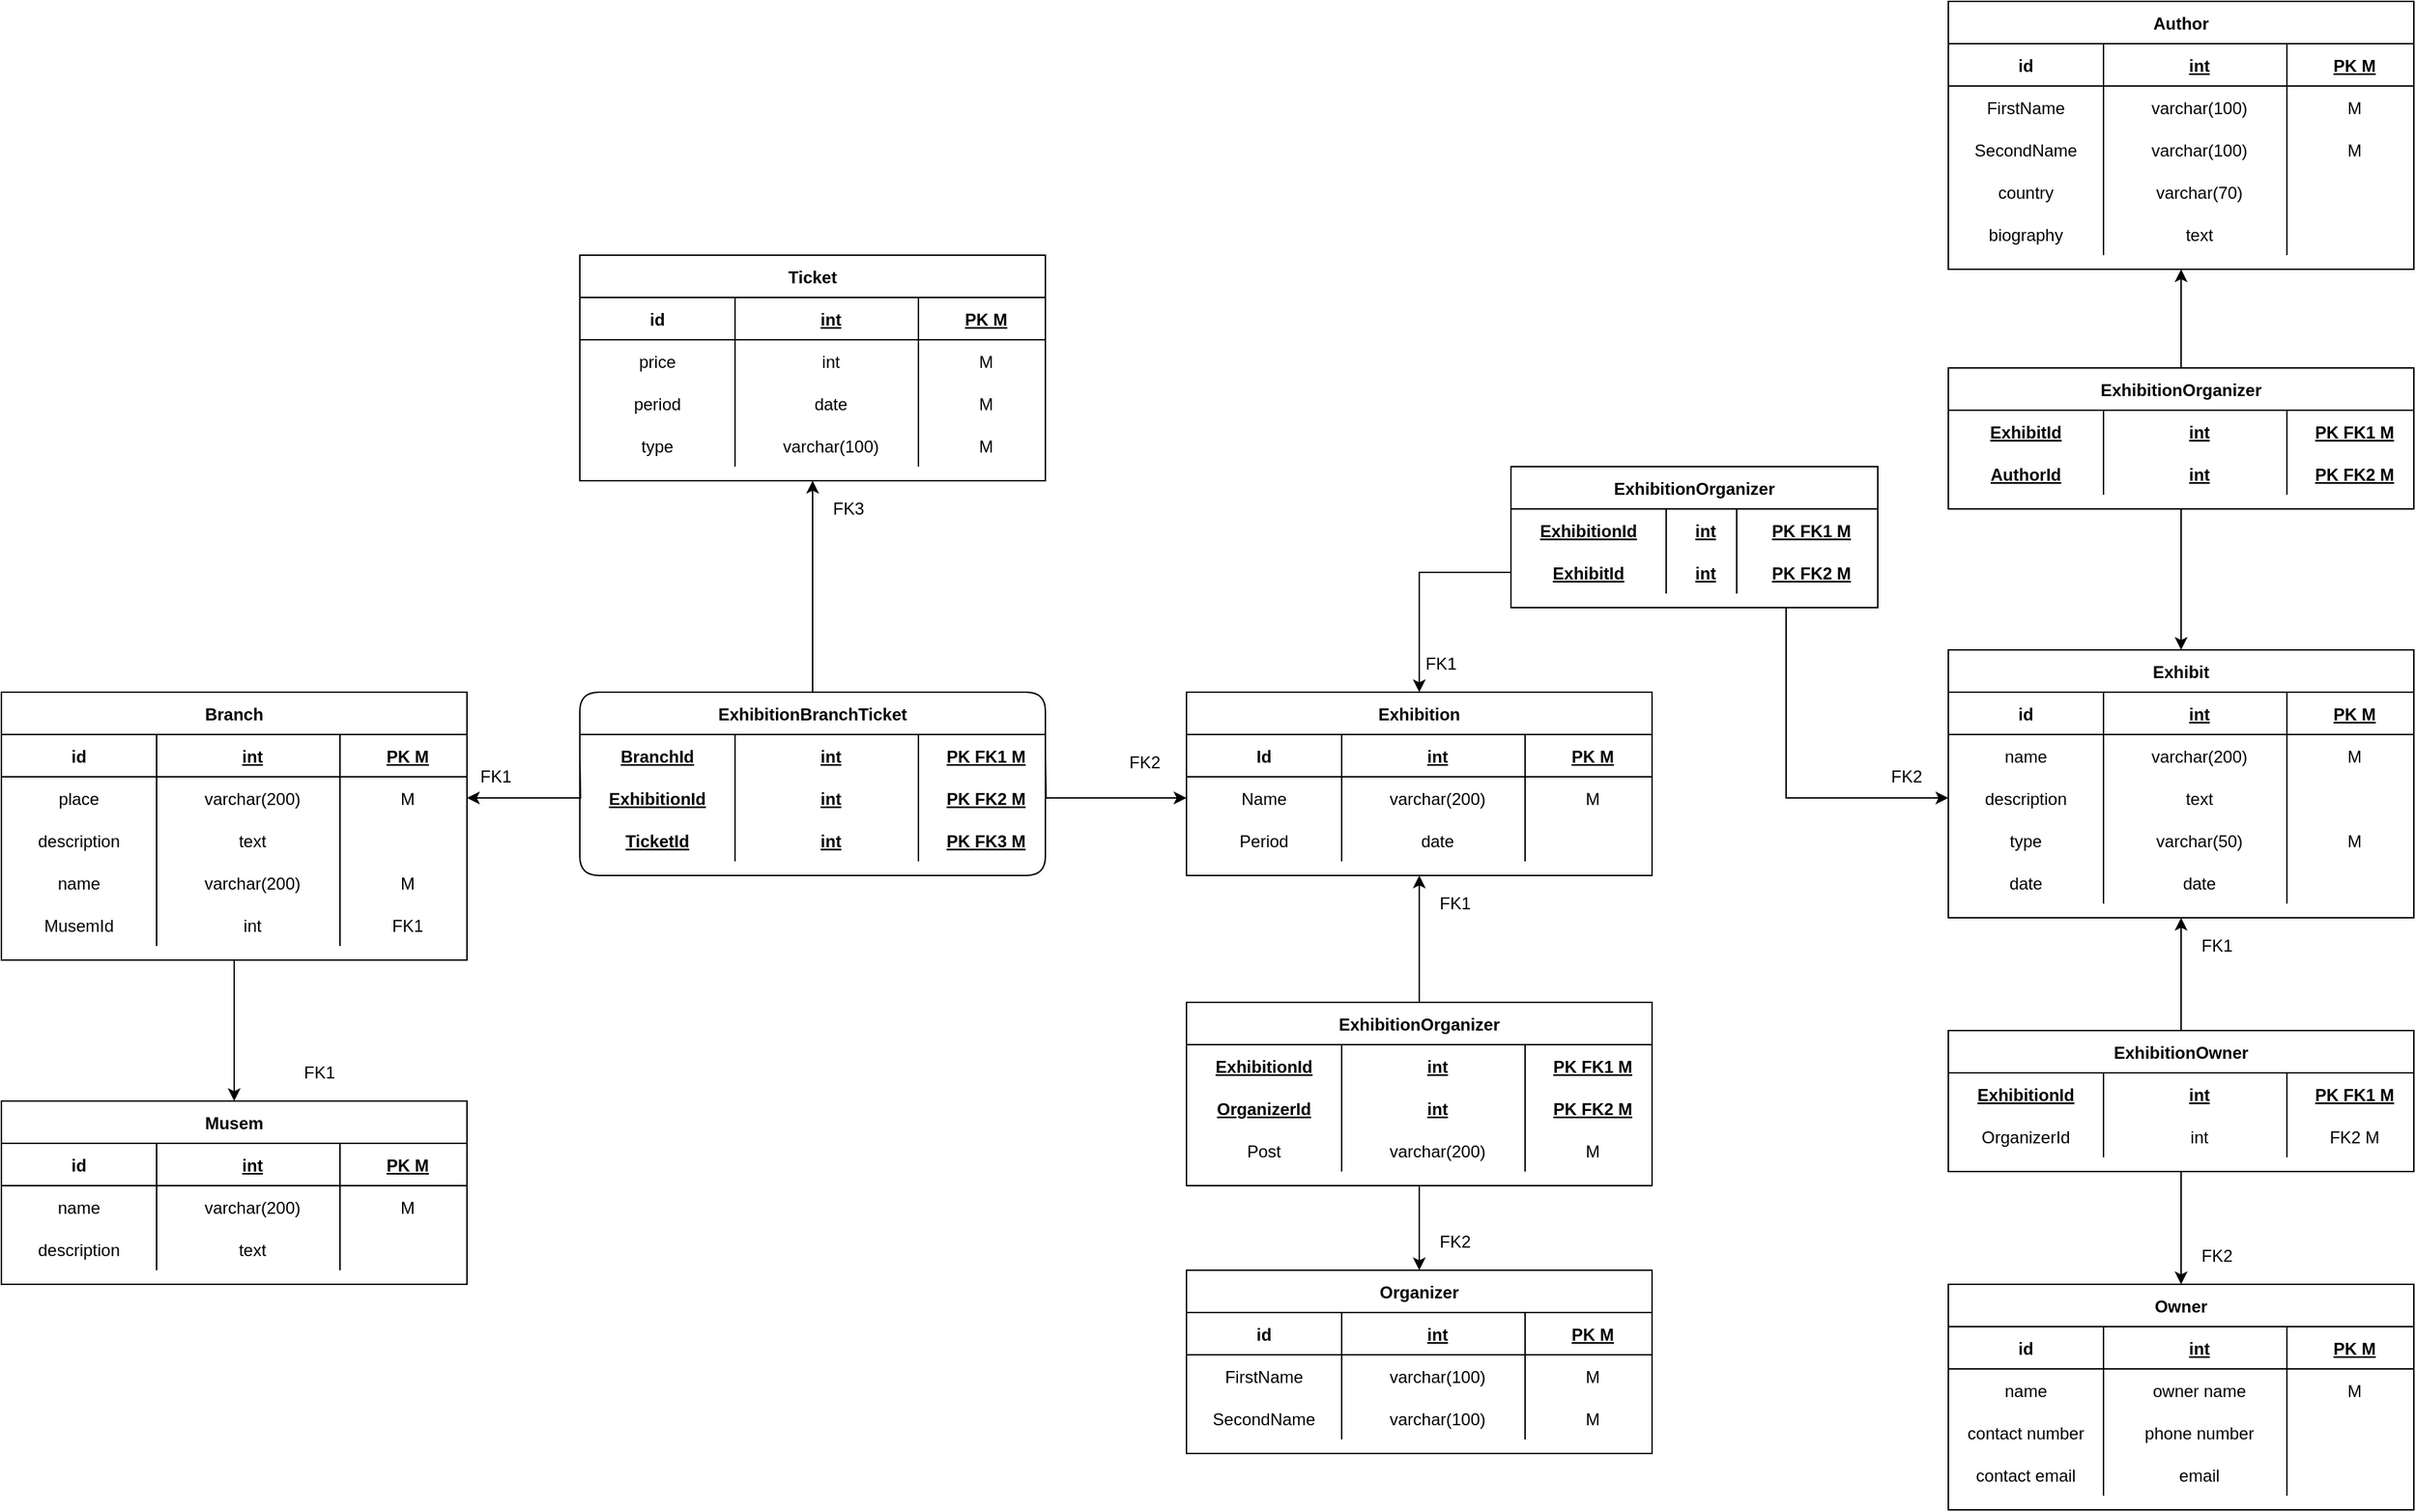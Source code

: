 <mxfile version="14.2.3" type="github">
  <diagram name="Page-1" id="e56a1550-8fbb-45ad-956c-1786394a9013">
    <mxGraphModel dx="1250" dy="609" grid="1" gridSize="10" guides="1" tooltips="1" connect="1" arrows="1" fold="1" page="1" pageScale="1" pageWidth="1920" pageHeight="1200" background="#ffffff" math="0" shadow="0">
      <root>
        <mxCell id="0" />
        <mxCell id="1" parent="0" />
        <mxCell id="PX5IsND9vOsVrEjf0ufV-1" style="edgeStyle=orthogonalEdgeStyle;rounded=0;orthogonalLoop=1;jettySize=auto;html=1;exitX=0.5;exitY=0;exitDx=0;exitDy=0;entryX=0.5;entryY=1;entryDx=0;entryDy=0;startArrow=classic;startFill=1;endArrow=none;endFill=0;" edge="1" parent="1" source="PX5IsND9vOsVrEjf0ufV-2" target="PX5IsND9vOsVrEjf0ufV-15">
          <mxGeometry relative="1" as="geometry" />
        </mxCell>
        <mxCell id="PX5IsND9vOsVrEjf0ufV-2" value="Musem" style="shape=table;startSize=30;container=1;collapsible=1;childLayout=tableLayout;fixedRows=1;rowLines=0;fontStyle=1;align=center;resizeLast=1;" vertex="1" parent="1">
          <mxGeometry x="80" y="860" width="330" height="130" as="geometry" />
        </mxCell>
        <mxCell id="PX5IsND9vOsVrEjf0ufV-3" value="" style="shape=partialRectangle;collapsible=0;dropTarget=0;pointerEvents=0;fillColor=none;top=0;left=0;bottom=1;right=0;points=[[0,0.5],[1,0.5]];portConstraint=eastwest;align=center;" vertex="1" parent="PX5IsND9vOsVrEjf0ufV-2">
          <mxGeometry y="30" width="330" height="30" as="geometry" />
        </mxCell>
        <mxCell id="PX5IsND9vOsVrEjf0ufV-4" value="id" style="shape=partialRectangle;connectable=0;fillColor=none;top=0;left=0;bottom=0;right=0;fontStyle=1;overflow=hidden;align=center;" vertex="1" parent="PX5IsND9vOsVrEjf0ufV-3">
          <mxGeometry width="110" height="30" as="geometry" />
        </mxCell>
        <mxCell id="PX5IsND9vOsVrEjf0ufV-5" value="int" style="shape=partialRectangle;connectable=0;fillColor=none;top=0;left=0;bottom=0;right=0;align=center;spacingLeft=6;fontStyle=5;overflow=hidden;" vertex="1" parent="PX5IsND9vOsVrEjf0ufV-3">
          <mxGeometry x="110" width="130" height="30" as="geometry" />
        </mxCell>
        <mxCell id="PX5IsND9vOsVrEjf0ufV-6" value="PK M" style="shape=partialRectangle;connectable=0;fillColor=none;top=0;left=0;bottom=0;right=0;align=center;spacingLeft=6;fontStyle=5;overflow=hidden;" vertex="1" parent="PX5IsND9vOsVrEjf0ufV-3">
          <mxGeometry x="240" width="90" height="30" as="geometry" />
        </mxCell>
        <mxCell id="PX5IsND9vOsVrEjf0ufV-7" value="" style="shape=partialRectangle;collapsible=0;dropTarget=0;pointerEvents=0;fillColor=none;top=0;left=0;bottom=0;right=0;points=[[0,0.5],[1,0.5]];portConstraint=eastwest;align=center;" vertex="1" parent="PX5IsND9vOsVrEjf0ufV-2">
          <mxGeometry y="60" width="330" height="30" as="geometry" />
        </mxCell>
        <mxCell id="PX5IsND9vOsVrEjf0ufV-8" value="name" style="shape=partialRectangle;connectable=0;fillColor=none;top=0;left=0;bottom=0;right=0;editable=1;overflow=hidden;align=center;" vertex="1" parent="PX5IsND9vOsVrEjf0ufV-7">
          <mxGeometry width="110" height="30" as="geometry" />
        </mxCell>
        <mxCell id="PX5IsND9vOsVrEjf0ufV-9" value="varchar(200)" style="shape=partialRectangle;connectable=0;fillColor=none;top=0;left=0;bottom=0;right=0;align=center;spacingLeft=6;overflow=hidden;" vertex="1" parent="PX5IsND9vOsVrEjf0ufV-7">
          <mxGeometry x="110" width="130" height="30" as="geometry" />
        </mxCell>
        <mxCell id="PX5IsND9vOsVrEjf0ufV-10" value="M" style="shape=partialRectangle;connectable=0;fillColor=none;top=0;left=0;bottom=0;right=0;align=center;spacingLeft=6;overflow=hidden;" vertex="1" parent="PX5IsND9vOsVrEjf0ufV-7">
          <mxGeometry x="240" width="90" height="30" as="geometry" />
        </mxCell>
        <mxCell id="PX5IsND9vOsVrEjf0ufV-11" value="" style="shape=partialRectangle;collapsible=0;dropTarget=0;pointerEvents=0;fillColor=none;top=0;left=0;bottom=0;right=0;points=[[0,0.5],[1,0.5]];portConstraint=eastwest;align=center;" vertex="1" parent="PX5IsND9vOsVrEjf0ufV-2">
          <mxGeometry y="90" width="330" height="30" as="geometry" />
        </mxCell>
        <mxCell id="PX5IsND9vOsVrEjf0ufV-12" value="description" style="shape=partialRectangle;connectable=0;fillColor=none;top=0;left=0;bottom=0;right=0;editable=1;overflow=hidden;align=center;" vertex="1" parent="PX5IsND9vOsVrEjf0ufV-11">
          <mxGeometry width="110" height="30" as="geometry" />
        </mxCell>
        <mxCell id="PX5IsND9vOsVrEjf0ufV-13" value="text" style="shape=partialRectangle;connectable=0;fillColor=none;top=0;left=0;bottom=0;right=0;align=center;spacingLeft=6;overflow=hidden;" vertex="1" parent="PX5IsND9vOsVrEjf0ufV-11">
          <mxGeometry x="110" width="130" height="30" as="geometry" />
        </mxCell>
        <mxCell id="PX5IsND9vOsVrEjf0ufV-14" style="shape=partialRectangle;connectable=0;fillColor=none;top=0;left=0;bottom=0;right=0;align=center;spacingLeft=6;overflow=hidden;" vertex="1" parent="PX5IsND9vOsVrEjf0ufV-11">
          <mxGeometry x="240" width="90" height="30" as="geometry" />
        </mxCell>
        <mxCell id="PX5IsND9vOsVrEjf0ufV-15" value="Branch" style="shape=table;startSize=30;container=1;collapsible=1;childLayout=tableLayout;fixedRows=1;rowLines=0;fontStyle=1;align=center;resizeLast=1;" vertex="1" parent="1">
          <mxGeometry x="80" y="570" width="330" height="190" as="geometry" />
        </mxCell>
        <mxCell id="PX5IsND9vOsVrEjf0ufV-16" value="" style="shape=partialRectangle;collapsible=0;dropTarget=0;pointerEvents=0;fillColor=none;top=0;left=0;bottom=1;right=0;points=[[0,0.5],[1,0.5]];portConstraint=eastwest;align=center;" vertex="1" parent="PX5IsND9vOsVrEjf0ufV-15">
          <mxGeometry y="30" width="330" height="30" as="geometry" />
        </mxCell>
        <mxCell id="PX5IsND9vOsVrEjf0ufV-17" value="id" style="shape=partialRectangle;connectable=0;fillColor=none;top=0;left=0;bottom=0;right=0;fontStyle=1;overflow=hidden;align=center;" vertex="1" parent="PX5IsND9vOsVrEjf0ufV-16">
          <mxGeometry width="110" height="30" as="geometry" />
        </mxCell>
        <mxCell id="PX5IsND9vOsVrEjf0ufV-18" value="int" style="shape=partialRectangle;connectable=0;fillColor=none;top=0;left=0;bottom=0;right=0;align=center;spacingLeft=6;fontStyle=5;overflow=hidden;" vertex="1" parent="PX5IsND9vOsVrEjf0ufV-16">
          <mxGeometry x="110" width="130" height="30" as="geometry" />
        </mxCell>
        <mxCell id="PX5IsND9vOsVrEjf0ufV-19" value="PK M" style="shape=partialRectangle;connectable=0;fillColor=none;top=0;left=0;bottom=0;right=0;align=center;spacingLeft=6;fontStyle=5;overflow=hidden;" vertex="1" parent="PX5IsND9vOsVrEjf0ufV-16">
          <mxGeometry x="240" width="90" height="30" as="geometry" />
        </mxCell>
        <mxCell id="PX5IsND9vOsVrEjf0ufV-20" value="" style="shape=partialRectangle;collapsible=0;dropTarget=0;pointerEvents=0;fillColor=none;top=0;left=0;bottom=0;right=0;points=[[0,0.5],[1,0.5]];portConstraint=eastwest;align=center;" vertex="1" parent="PX5IsND9vOsVrEjf0ufV-15">
          <mxGeometry y="60" width="330" height="30" as="geometry" />
        </mxCell>
        <mxCell id="PX5IsND9vOsVrEjf0ufV-21" value="place" style="shape=partialRectangle;connectable=0;fillColor=none;top=0;left=0;bottom=0;right=0;editable=1;overflow=hidden;align=center;" vertex="1" parent="PX5IsND9vOsVrEjf0ufV-20">
          <mxGeometry width="110" height="30" as="geometry" />
        </mxCell>
        <mxCell id="PX5IsND9vOsVrEjf0ufV-22" value="varchar(200)" style="shape=partialRectangle;connectable=0;fillColor=none;top=0;left=0;bottom=0;right=0;align=center;spacingLeft=6;overflow=hidden;" vertex="1" parent="PX5IsND9vOsVrEjf0ufV-20">
          <mxGeometry x="110" width="130" height="30" as="geometry" />
        </mxCell>
        <mxCell id="PX5IsND9vOsVrEjf0ufV-23" value="M" style="shape=partialRectangle;connectable=0;fillColor=none;top=0;left=0;bottom=0;right=0;align=center;spacingLeft=6;overflow=hidden;" vertex="1" parent="PX5IsND9vOsVrEjf0ufV-20">
          <mxGeometry x="240" width="90" height="30" as="geometry" />
        </mxCell>
        <mxCell id="PX5IsND9vOsVrEjf0ufV-24" value="" style="shape=partialRectangle;collapsible=0;dropTarget=0;pointerEvents=0;fillColor=none;top=0;left=0;bottom=0;right=0;points=[[0,0.5],[1,0.5]];portConstraint=eastwest;align=center;" vertex="1" parent="PX5IsND9vOsVrEjf0ufV-15">
          <mxGeometry y="90" width="330" height="30" as="geometry" />
        </mxCell>
        <mxCell id="PX5IsND9vOsVrEjf0ufV-25" value="description" style="shape=partialRectangle;connectable=0;fillColor=none;top=0;left=0;bottom=0;right=0;editable=1;overflow=hidden;align=center;" vertex="1" parent="PX5IsND9vOsVrEjf0ufV-24">
          <mxGeometry width="110" height="30" as="geometry" />
        </mxCell>
        <mxCell id="PX5IsND9vOsVrEjf0ufV-26" value="text" style="shape=partialRectangle;connectable=0;fillColor=none;top=0;left=0;bottom=0;right=0;align=center;spacingLeft=6;overflow=hidden;" vertex="1" parent="PX5IsND9vOsVrEjf0ufV-24">
          <mxGeometry x="110" width="130" height="30" as="geometry" />
        </mxCell>
        <mxCell id="PX5IsND9vOsVrEjf0ufV-27" style="shape=partialRectangle;connectable=0;fillColor=none;top=0;left=0;bottom=0;right=0;align=center;spacingLeft=6;overflow=hidden;" vertex="1" parent="PX5IsND9vOsVrEjf0ufV-24">
          <mxGeometry x="240" width="90" height="30" as="geometry" />
        </mxCell>
        <mxCell id="PX5IsND9vOsVrEjf0ufV-290" style="shape=partialRectangle;collapsible=0;dropTarget=0;pointerEvents=0;fillColor=none;top=0;left=0;bottom=0;right=0;points=[[0,0.5],[1,0.5]];portConstraint=eastwest;align=center;" vertex="1" parent="PX5IsND9vOsVrEjf0ufV-15">
          <mxGeometry y="120" width="330" height="30" as="geometry" />
        </mxCell>
        <mxCell id="PX5IsND9vOsVrEjf0ufV-291" value="name" style="shape=partialRectangle;connectable=0;fillColor=none;top=0;left=0;bottom=0;right=0;editable=1;overflow=hidden;align=center;" vertex="1" parent="PX5IsND9vOsVrEjf0ufV-290">
          <mxGeometry width="110" height="30" as="geometry" />
        </mxCell>
        <mxCell id="PX5IsND9vOsVrEjf0ufV-292" value="varchar(200)" style="shape=partialRectangle;connectable=0;fillColor=none;top=0;left=0;bottom=0;right=0;align=center;spacingLeft=6;overflow=hidden;" vertex="1" parent="PX5IsND9vOsVrEjf0ufV-290">
          <mxGeometry x="110" width="130" height="30" as="geometry" />
        </mxCell>
        <mxCell id="PX5IsND9vOsVrEjf0ufV-293" value="M" style="shape=partialRectangle;connectable=0;fillColor=none;top=0;left=0;bottom=0;right=0;align=center;spacingLeft=6;overflow=hidden;" vertex="1" parent="PX5IsND9vOsVrEjf0ufV-290">
          <mxGeometry x="240" width="90" height="30" as="geometry" />
        </mxCell>
        <mxCell id="PX5IsND9vOsVrEjf0ufV-143" style="shape=partialRectangle;collapsible=0;dropTarget=0;pointerEvents=0;fillColor=none;top=0;left=0;bottom=0;right=0;points=[[0,0.5],[1,0.5]];portConstraint=eastwest;align=center;" vertex="1" parent="PX5IsND9vOsVrEjf0ufV-15">
          <mxGeometry y="150" width="330" height="30" as="geometry" />
        </mxCell>
        <mxCell id="PX5IsND9vOsVrEjf0ufV-144" value="MusemId" style="shape=partialRectangle;connectable=0;fillColor=none;top=0;left=0;bottom=0;right=0;editable=1;overflow=hidden;align=center;" vertex="1" parent="PX5IsND9vOsVrEjf0ufV-143">
          <mxGeometry width="110" height="30" as="geometry" />
        </mxCell>
        <mxCell id="PX5IsND9vOsVrEjf0ufV-145" value="int" style="shape=partialRectangle;connectable=0;fillColor=none;top=0;left=0;bottom=0;right=0;align=center;spacingLeft=6;overflow=hidden;" vertex="1" parent="PX5IsND9vOsVrEjf0ufV-143">
          <mxGeometry x="110" width="130" height="30" as="geometry" />
        </mxCell>
        <mxCell id="PX5IsND9vOsVrEjf0ufV-146" value="FK1" style="shape=partialRectangle;connectable=0;fillColor=none;top=0;left=0;bottom=0;right=0;align=center;spacingLeft=6;overflow=hidden;" vertex="1" parent="PX5IsND9vOsVrEjf0ufV-143">
          <mxGeometry x="240" width="90" height="30" as="geometry" />
        </mxCell>
        <mxCell id="PX5IsND9vOsVrEjf0ufV-209" style="edgeStyle=orthogonalEdgeStyle;rounded=0;orthogonalLoop=1;jettySize=auto;html=1;exitX=0.5;exitY=0;exitDx=0;exitDy=0;entryX=0.5;entryY=1;entryDx=0;entryDy=0;startArrow=classic;startFill=1;endArrow=none;endFill=0;" edge="1" parent="1" source="PX5IsND9vOsVrEjf0ufV-29" target="PX5IsND9vOsVrEjf0ufV-199">
          <mxGeometry relative="1" as="geometry" />
        </mxCell>
        <mxCell id="PX5IsND9vOsVrEjf0ufV-282" style="edgeStyle=orthogonalEdgeStyle;rounded=0;orthogonalLoop=1;jettySize=auto;html=1;exitX=0.5;exitY=1;exitDx=0;exitDy=0;startArrow=classic;startFill=1;endArrow=none;endFill=0;" edge="1" parent="1" source="PX5IsND9vOsVrEjf0ufV-29" target="PX5IsND9vOsVrEjf0ufV-273">
          <mxGeometry relative="1" as="geometry" />
        </mxCell>
        <mxCell id="PX5IsND9vOsVrEjf0ufV-29" value="Exhibit" style="shape=table;startSize=30;container=1;collapsible=1;childLayout=tableLayout;fixedRows=1;rowLines=0;fontStyle=1;align=center;resizeLast=1;" vertex="1" parent="1">
          <mxGeometry x="1460" y="540" width="330" height="190" as="geometry" />
        </mxCell>
        <mxCell id="PX5IsND9vOsVrEjf0ufV-30" value="" style="shape=partialRectangle;collapsible=0;dropTarget=0;pointerEvents=0;fillColor=none;top=0;left=0;bottom=1;right=0;points=[[0,0.5],[1,0.5]];portConstraint=eastwest;align=center;" vertex="1" parent="PX5IsND9vOsVrEjf0ufV-29">
          <mxGeometry y="30" width="330" height="30" as="geometry" />
        </mxCell>
        <mxCell id="PX5IsND9vOsVrEjf0ufV-31" value="id" style="shape=partialRectangle;connectable=0;fillColor=none;top=0;left=0;bottom=0;right=0;fontStyle=1;overflow=hidden;align=center;" vertex="1" parent="PX5IsND9vOsVrEjf0ufV-30">
          <mxGeometry width="110" height="30" as="geometry" />
        </mxCell>
        <mxCell id="PX5IsND9vOsVrEjf0ufV-32" value="int" style="shape=partialRectangle;connectable=0;fillColor=none;top=0;left=0;bottom=0;right=0;align=center;spacingLeft=6;fontStyle=5;overflow=hidden;" vertex="1" parent="PX5IsND9vOsVrEjf0ufV-30">
          <mxGeometry x="110" width="130" height="30" as="geometry" />
        </mxCell>
        <mxCell id="PX5IsND9vOsVrEjf0ufV-33" value="PK M" style="shape=partialRectangle;connectable=0;fillColor=none;top=0;left=0;bottom=0;right=0;align=center;spacingLeft=6;fontStyle=5;overflow=hidden;" vertex="1" parent="PX5IsND9vOsVrEjf0ufV-30">
          <mxGeometry x="240" width="90" height="30" as="geometry" />
        </mxCell>
        <mxCell id="PX5IsND9vOsVrEjf0ufV-34" value="" style="shape=partialRectangle;collapsible=0;dropTarget=0;pointerEvents=0;fillColor=none;top=0;left=0;bottom=0;right=0;points=[[0,0.5],[1,0.5]];portConstraint=eastwest;align=center;" vertex="1" parent="PX5IsND9vOsVrEjf0ufV-29">
          <mxGeometry y="60" width="330" height="30" as="geometry" />
        </mxCell>
        <mxCell id="PX5IsND9vOsVrEjf0ufV-35" value="name" style="shape=partialRectangle;connectable=0;fillColor=none;top=0;left=0;bottom=0;right=0;editable=1;overflow=hidden;align=center;" vertex="1" parent="PX5IsND9vOsVrEjf0ufV-34">
          <mxGeometry width="110" height="30" as="geometry" />
        </mxCell>
        <mxCell id="PX5IsND9vOsVrEjf0ufV-36" value="varchar(200)" style="shape=partialRectangle;connectable=0;fillColor=none;top=0;left=0;bottom=0;right=0;align=center;spacingLeft=6;overflow=hidden;" vertex="1" parent="PX5IsND9vOsVrEjf0ufV-34">
          <mxGeometry x="110" width="130" height="30" as="geometry" />
        </mxCell>
        <mxCell id="PX5IsND9vOsVrEjf0ufV-37" value="M" style="shape=partialRectangle;connectable=0;fillColor=none;top=0;left=0;bottom=0;right=0;align=center;spacingLeft=6;overflow=hidden;" vertex="1" parent="PX5IsND9vOsVrEjf0ufV-34">
          <mxGeometry x="240" width="90" height="30" as="geometry" />
        </mxCell>
        <mxCell id="PX5IsND9vOsVrEjf0ufV-38" value="" style="shape=partialRectangle;collapsible=0;dropTarget=0;pointerEvents=0;fillColor=none;top=0;left=0;bottom=0;right=0;points=[[0,0.5],[1,0.5]];portConstraint=eastwest;align=center;" vertex="1" parent="PX5IsND9vOsVrEjf0ufV-29">
          <mxGeometry y="90" width="330" height="30" as="geometry" />
        </mxCell>
        <mxCell id="PX5IsND9vOsVrEjf0ufV-39" value="description" style="shape=partialRectangle;connectable=0;fillColor=none;top=0;left=0;bottom=0;right=0;editable=1;overflow=hidden;align=center;" vertex="1" parent="PX5IsND9vOsVrEjf0ufV-38">
          <mxGeometry width="110" height="30" as="geometry" />
        </mxCell>
        <mxCell id="PX5IsND9vOsVrEjf0ufV-40" value="text" style="shape=partialRectangle;connectable=0;fillColor=none;top=0;left=0;bottom=0;right=0;align=center;spacingLeft=6;overflow=hidden;" vertex="1" parent="PX5IsND9vOsVrEjf0ufV-38">
          <mxGeometry x="110" width="130" height="30" as="geometry" />
        </mxCell>
        <mxCell id="PX5IsND9vOsVrEjf0ufV-41" style="shape=partialRectangle;connectable=0;fillColor=none;top=0;left=0;bottom=0;right=0;align=center;spacingLeft=6;overflow=hidden;" vertex="1" parent="PX5IsND9vOsVrEjf0ufV-38">
          <mxGeometry x="240" width="90" height="30" as="geometry" />
        </mxCell>
        <mxCell id="PX5IsND9vOsVrEjf0ufV-42" value="" style="shape=partialRectangle;collapsible=0;dropTarget=0;pointerEvents=0;fillColor=none;top=0;left=0;bottom=0;right=0;points=[[0,0.5],[1,0.5]];portConstraint=eastwest;align=center;" vertex="1" parent="PX5IsND9vOsVrEjf0ufV-29">
          <mxGeometry y="120" width="330" height="30" as="geometry" />
        </mxCell>
        <mxCell id="PX5IsND9vOsVrEjf0ufV-43" value="type" style="shape=partialRectangle;connectable=0;fillColor=none;top=0;left=0;bottom=0;right=0;editable=1;overflow=hidden;align=center;" vertex="1" parent="PX5IsND9vOsVrEjf0ufV-42">
          <mxGeometry width="110" height="30" as="geometry" />
        </mxCell>
        <mxCell id="PX5IsND9vOsVrEjf0ufV-44" value="varchar(50)" style="shape=partialRectangle;connectable=0;fillColor=none;top=0;left=0;bottom=0;right=0;align=center;spacingLeft=6;overflow=hidden;" vertex="1" parent="PX5IsND9vOsVrEjf0ufV-42">
          <mxGeometry x="110" width="130" height="30" as="geometry" />
        </mxCell>
        <mxCell id="PX5IsND9vOsVrEjf0ufV-45" value="M" style="shape=partialRectangle;connectable=0;fillColor=none;top=0;left=0;bottom=0;right=0;align=center;spacingLeft=6;overflow=hidden;" vertex="1" parent="PX5IsND9vOsVrEjf0ufV-42">
          <mxGeometry x="240" width="90" height="30" as="geometry" />
        </mxCell>
        <mxCell id="PX5IsND9vOsVrEjf0ufV-46" value="" style="shape=partialRectangle;collapsible=0;dropTarget=0;pointerEvents=0;fillColor=none;top=0;left=0;bottom=0;right=0;points=[[0,0.5],[1,0.5]];portConstraint=eastwest;align=center;" vertex="1" parent="PX5IsND9vOsVrEjf0ufV-29">
          <mxGeometry y="150" width="330" height="30" as="geometry" />
        </mxCell>
        <mxCell id="PX5IsND9vOsVrEjf0ufV-47" value="date" style="shape=partialRectangle;connectable=0;fillColor=none;top=0;left=0;bottom=0;right=0;editable=1;overflow=hidden;align=center;" vertex="1" parent="PX5IsND9vOsVrEjf0ufV-46">
          <mxGeometry width="110" height="30" as="geometry" />
        </mxCell>
        <mxCell id="PX5IsND9vOsVrEjf0ufV-48" value="date" style="shape=partialRectangle;connectable=0;fillColor=none;top=0;left=0;bottom=0;right=0;align=center;spacingLeft=6;overflow=hidden;" vertex="1" parent="PX5IsND9vOsVrEjf0ufV-46">
          <mxGeometry x="110" width="130" height="30" as="geometry" />
        </mxCell>
        <mxCell id="PX5IsND9vOsVrEjf0ufV-49" value="" style="shape=partialRectangle;connectable=0;fillColor=none;top=0;left=0;bottom=0;right=0;align=center;spacingLeft=6;overflow=hidden;" vertex="1" parent="PX5IsND9vOsVrEjf0ufV-46">
          <mxGeometry x="240" width="90" height="30" as="geometry" />
        </mxCell>
        <mxCell id="PX5IsND9vOsVrEjf0ufV-208" style="edgeStyle=orthogonalEdgeStyle;rounded=0;orthogonalLoop=1;jettySize=auto;html=1;exitX=0.5;exitY=1;exitDx=0;exitDy=0;startArrow=classic;startFill=1;endArrow=none;endFill=0;" edge="1" parent="1" source="PX5IsND9vOsVrEjf0ufV-50" target="PX5IsND9vOsVrEjf0ufV-199">
          <mxGeometry relative="1" as="geometry" />
        </mxCell>
        <mxCell id="PX5IsND9vOsVrEjf0ufV-50" value="Author" style="shape=table;startSize=30;container=1;collapsible=1;childLayout=tableLayout;fixedRows=1;rowLines=0;fontStyle=1;align=center;resizeLast=1;" vertex="1" parent="1">
          <mxGeometry x="1460" y="80" width="330" height="190" as="geometry" />
        </mxCell>
        <mxCell id="PX5IsND9vOsVrEjf0ufV-51" value="" style="shape=partialRectangle;collapsible=0;dropTarget=0;pointerEvents=0;fillColor=none;top=0;left=0;bottom=1;right=0;points=[[0,0.5],[1,0.5]];portConstraint=eastwest;align=center;" vertex="1" parent="PX5IsND9vOsVrEjf0ufV-50">
          <mxGeometry y="30" width="330" height="30" as="geometry" />
        </mxCell>
        <mxCell id="PX5IsND9vOsVrEjf0ufV-52" value="id" style="shape=partialRectangle;connectable=0;fillColor=none;top=0;left=0;bottom=0;right=0;fontStyle=1;overflow=hidden;align=center;" vertex="1" parent="PX5IsND9vOsVrEjf0ufV-51">
          <mxGeometry width="110" height="30" as="geometry" />
        </mxCell>
        <mxCell id="PX5IsND9vOsVrEjf0ufV-53" value="int" style="shape=partialRectangle;connectable=0;fillColor=none;top=0;left=0;bottom=0;right=0;align=center;spacingLeft=6;fontStyle=5;overflow=hidden;" vertex="1" parent="PX5IsND9vOsVrEjf0ufV-51">
          <mxGeometry x="110" width="130" height="30" as="geometry" />
        </mxCell>
        <mxCell id="PX5IsND9vOsVrEjf0ufV-54" value="PK M" style="shape=partialRectangle;connectable=0;fillColor=none;top=0;left=0;bottom=0;right=0;align=center;spacingLeft=6;fontStyle=5;overflow=hidden;" vertex="1" parent="PX5IsND9vOsVrEjf0ufV-51">
          <mxGeometry x="240" width="90" height="30" as="geometry" />
        </mxCell>
        <mxCell id="PX5IsND9vOsVrEjf0ufV-55" value="" style="shape=partialRectangle;collapsible=0;dropTarget=0;pointerEvents=0;fillColor=none;top=0;left=0;bottom=0;right=0;points=[[0,0.5],[1,0.5]];portConstraint=eastwest;align=center;" vertex="1" parent="PX5IsND9vOsVrEjf0ufV-50">
          <mxGeometry y="60" width="330" height="30" as="geometry" />
        </mxCell>
        <mxCell id="PX5IsND9vOsVrEjf0ufV-56" value="FirstName" style="shape=partialRectangle;connectable=0;fillColor=none;top=0;left=0;bottom=0;right=0;editable=1;overflow=hidden;align=center;" vertex="1" parent="PX5IsND9vOsVrEjf0ufV-55">
          <mxGeometry width="110" height="30" as="geometry" />
        </mxCell>
        <mxCell id="PX5IsND9vOsVrEjf0ufV-57" value="varchar(100)" style="shape=partialRectangle;connectable=0;fillColor=none;top=0;left=0;bottom=0;right=0;align=center;spacingLeft=6;overflow=hidden;" vertex="1" parent="PX5IsND9vOsVrEjf0ufV-55">
          <mxGeometry x="110" width="130" height="30" as="geometry" />
        </mxCell>
        <mxCell id="PX5IsND9vOsVrEjf0ufV-58" value="M" style="shape=partialRectangle;connectable=0;fillColor=none;top=0;left=0;bottom=0;right=0;align=center;spacingLeft=6;overflow=hidden;" vertex="1" parent="PX5IsND9vOsVrEjf0ufV-55">
          <mxGeometry x="240" width="90" height="30" as="geometry" />
        </mxCell>
        <mxCell id="PX5IsND9vOsVrEjf0ufV-248" value="" style="shape=partialRectangle;collapsible=0;dropTarget=0;pointerEvents=0;fillColor=none;top=0;left=0;bottom=0;right=0;points=[[0,0.5],[1,0.5]];portConstraint=eastwest;align=center;" vertex="1" parent="PX5IsND9vOsVrEjf0ufV-50">
          <mxGeometry y="90" width="330" height="30" as="geometry" />
        </mxCell>
        <mxCell id="PX5IsND9vOsVrEjf0ufV-249" value="SecondName" style="shape=partialRectangle;connectable=0;fillColor=none;top=0;left=0;bottom=0;right=0;editable=1;overflow=hidden;align=center;" vertex="1" parent="PX5IsND9vOsVrEjf0ufV-248">
          <mxGeometry width="110" height="30" as="geometry" />
        </mxCell>
        <mxCell id="PX5IsND9vOsVrEjf0ufV-250" value="varchar(100)" style="shape=partialRectangle;connectable=0;fillColor=none;top=0;left=0;bottom=0;right=0;align=center;spacingLeft=6;overflow=hidden;" vertex="1" parent="PX5IsND9vOsVrEjf0ufV-248">
          <mxGeometry x="110" width="130" height="30" as="geometry" />
        </mxCell>
        <mxCell id="PX5IsND9vOsVrEjf0ufV-251" value="M" style="shape=partialRectangle;connectable=0;fillColor=none;top=0;left=0;bottom=0;right=0;align=center;spacingLeft=6;overflow=hidden;" vertex="1" parent="PX5IsND9vOsVrEjf0ufV-248">
          <mxGeometry x="240" width="90" height="30" as="geometry" />
        </mxCell>
        <mxCell id="PX5IsND9vOsVrEjf0ufV-59" value="" style="shape=partialRectangle;collapsible=0;dropTarget=0;pointerEvents=0;fillColor=none;top=0;left=0;bottom=0;right=0;points=[[0,0.5],[1,0.5]];portConstraint=eastwest;align=center;" vertex="1" parent="PX5IsND9vOsVrEjf0ufV-50">
          <mxGeometry y="120" width="330" height="30" as="geometry" />
        </mxCell>
        <mxCell id="PX5IsND9vOsVrEjf0ufV-60" value="country" style="shape=partialRectangle;connectable=0;fillColor=none;top=0;left=0;bottom=0;right=0;editable=1;overflow=hidden;align=center;" vertex="1" parent="PX5IsND9vOsVrEjf0ufV-59">
          <mxGeometry width="110" height="30" as="geometry" />
        </mxCell>
        <mxCell id="PX5IsND9vOsVrEjf0ufV-61" value="varchar(70) " style="shape=partialRectangle;connectable=0;fillColor=none;top=0;left=0;bottom=0;right=0;align=center;spacingLeft=6;overflow=hidden;" vertex="1" parent="PX5IsND9vOsVrEjf0ufV-59">
          <mxGeometry x="110" width="130" height="30" as="geometry" />
        </mxCell>
        <mxCell id="PX5IsND9vOsVrEjf0ufV-62" style="shape=partialRectangle;connectable=0;fillColor=none;top=0;left=0;bottom=0;right=0;align=center;spacingLeft=6;overflow=hidden;" vertex="1" parent="PX5IsND9vOsVrEjf0ufV-59">
          <mxGeometry x="240" width="90" height="30" as="geometry" />
        </mxCell>
        <mxCell id="PX5IsND9vOsVrEjf0ufV-63" value="" style="shape=partialRectangle;collapsible=0;dropTarget=0;pointerEvents=0;fillColor=none;top=0;left=0;bottom=0;right=0;points=[[0,0.5],[1,0.5]];portConstraint=eastwest;align=center;" vertex="1" parent="PX5IsND9vOsVrEjf0ufV-50">
          <mxGeometry y="150" width="330" height="30" as="geometry" />
        </mxCell>
        <mxCell id="PX5IsND9vOsVrEjf0ufV-64" value="biography" style="shape=partialRectangle;connectable=0;fillColor=none;top=0;left=0;bottom=0;right=0;editable=1;overflow=hidden;align=center;" vertex="1" parent="PX5IsND9vOsVrEjf0ufV-63">
          <mxGeometry width="110" height="30" as="geometry" />
        </mxCell>
        <mxCell id="PX5IsND9vOsVrEjf0ufV-65" value="text" style="shape=partialRectangle;connectable=0;fillColor=none;top=0;left=0;bottom=0;right=0;align=center;spacingLeft=6;overflow=hidden;" vertex="1" parent="PX5IsND9vOsVrEjf0ufV-63">
          <mxGeometry x="110" width="130" height="30" as="geometry" />
        </mxCell>
        <mxCell id="PX5IsND9vOsVrEjf0ufV-66" style="shape=partialRectangle;connectable=0;fillColor=none;top=0;left=0;bottom=0;right=0;align=center;spacingLeft=6;overflow=hidden;" vertex="1" parent="PX5IsND9vOsVrEjf0ufV-63">
          <mxGeometry x="240" width="90" height="30" as="geometry" />
        </mxCell>
        <mxCell id="PX5IsND9vOsVrEjf0ufV-169" style="edgeStyle=orthogonalEdgeStyle;rounded=0;orthogonalLoop=1;jettySize=auto;html=1;exitX=0.5;exitY=0;exitDx=0;exitDy=0;entryX=0.5;entryY=1;entryDx=0;entryDy=0;startArrow=classic;startFill=1;endArrow=none;endFill=0;" edge="1" parent="1" source="PX5IsND9vOsVrEjf0ufV-67" target="PX5IsND9vOsVrEjf0ufV-147">
          <mxGeometry relative="1" as="geometry" />
        </mxCell>
        <mxCell id="PX5IsND9vOsVrEjf0ufV-67" value="Organizer" style="shape=table;startSize=30;container=1;collapsible=1;childLayout=tableLayout;fixedRows=1;rowLines=0;fontStyle=1;align=center;resizeLast=1;" vertex="1" parent="1">
          <mxGeometry x="920" y="980" width="330" height="130" as="geometry" />
        </mxCell>
        <mxCell id="PX5IsND9vOsVrEjf0ufV-68" value="" style="shape=partialRectangle;collapsible=0;dropTarget=0;pointerEvents=0;fillColor=none;top=0;left=0;bottom=1;right=0;points=[[0,0.5],[1,0.5]];portConstraint=eastwest;align=center;" vertex="1" parent="PX5IsND9vOsVrEjf0ufV-67">
          <mxGeometry y="30" width="330" height="30" as="geometry" />
        </mxCell>
        <mxCell id="PX5IsND9vOsVrEjf0ufV-69" value="id" style="shape=partialRectangle;connectable=0;fillColor=none;top=0;left=0;bottom=0;right=0;fontStyle=1;overflow=hidden;align=center;" vertex="1" parent="PX5IsND9vOsVrEjf0ufV-68">
          <mxGeometry width="110" height="30" as="geometry" />
        </mxCell>
        <mxCell id="PX5IsND9vOsVrEjf0ufV-70" value="int" style="shape=partialRectangle;connectable=0;fillColor=none;top=0;left=0;bottom=0;right=0;align=center;spacingLeft=6;fontStyle=5;overflow=hidden;" vertex="1" parent="PX5IsND9vOsVrEjf0ufV-68">
          <mxGeometry x="110" width="130" height="30" as="geometry" />
        </mxCell>
        <mxCell id="PX5IsND9vOsVrEjf0ufV-71" value="PK M" style="shape=partialRectangle;connectable=0;fillColor=none;top=0;left=0;bottom=0;right=0;align=center;spacingLeft=6;fontStyle=5;overflow=hidden;" vertex="1" parent="PX5IsND9vOsVrEjf0ufV-68">
          <mxGeometry x="240" width="90" height="30" as="geometry" />
        </mxCell>
        <mxCell id="PX5IsND9vOsVrEjf0ufV-72" value="" style="shape=partialRectangle;collapsible=0;dropTarget=0;pointerEvents=0;fillColor=none;top=0;left=0;bottom=0;right=0;points=[[0,0.5],[1,0.5]];portConstraint=eastwest;align=center;" vertex="1" parent="PX5IsND9vOsVrEjf0ufV-67">
          <mxGeometry y="60" width="330" height="30" as="geometry" />
        </mxCell>
        <mxCell id="PX5IsND9vOsVrEjf0ufV-73" value="FirstName" style="shape=partialRectangle;connectable=0;fillColor=none;top=0;left=0;bottom=0;right=0;editable=1;overflow=hidden;align=center;" vertex="1" parent="PX5IsND9vOsVrEjf0ufV-72">
          <mxGeometry width="110" height="30" as="geometry" />
        </mxCell>
        <mxCell id="PX5IsND9vOsVrEjf0ufV-74" value="varchar(100)" style="shape=partialRectangle;connectable=0;fillColor=none;top=0;left=0;bottom=0;right=0;align=center;spacingLeft=6;overflow=hidden;" vertex="1" parent="PX5IsND9vOsVrEjf0ufV-72">
          <mxGeometry x="110" width="130" height="30" as="geometry" />
        </mxCell>
        <mxCell id="PX5IsND9vOsVrEjf0ufV-75" value="M" style="shape=partialRectangle;connectable=0;fillColor=none;top=0;left=0;bottom=0;right=0;align=center;spacingLeft=6;overflow=hidden;" vertex="1" parent="PX5IsND9vOsVrEjf0ufV-72">
          <mxGeometry x="240" width="90" height="30" as="geometry" />
        </mxCell>
        <mxCell id="PX5IsND9vOsVrEjf0ufV-252" value="" style="shape=partialRectangle;collapsible=0;dropTarget=0;pointerEvents=0;fillColor=none;top=0;left=0;bottom=0;right=0;points=[[0,0.5],[1,0.5]];portConstraint=eastwest;align=center;" vertex="1" parent="PX5IsND9vOsVrEjf0ufV-67">
          <mxGeometry y="90" width="330" height="30" as="geometry" />
        </mxCell>
        <mxCell id="PX5IsND9vOsVrEjf0ufV-253" value="SecondName" style="shape=partialRectangle;connectable=0;fillColor=none;top=0;left=0;bottom=0;right=0;editable=1;overflow=hidden;align=center;" vertex="1" parent="PX5IsND9vOsVrEjf0ufV-252">
          <mxGeometry width="110" height="30" as="geometry" />
        </mxCell>
        <mxCell id="PX5IsND9vOsVrEjf0ufV-254" value="varchar(100)" style="shape=partialRectangle;connectable=0;fillColor=none;top=0;left=0;bottom=0;right=0;align=center;spacingLeft=6;overflow=hidden;" vertex="1" parent="PX5IsND9vOsVrEjf0ufV-252">
          <mxGeometry x="110" width="130" height="30" as="geometry" />
        </mxCell>
        <mxCell id="PX5IsND9vOsVrEjf0ufV-255" value="M" style="shape=partialRectangle;connectable=0;fillColor=none;top=0;left=0;bottom=0;right=0;align=center;spacingLeft=6;overflow=hidden;" vertex="1" parent="PX5IsND9vOsVrEjf0ufV-252">
          <mxGeometry x="240" width="90" height="30" as="geometry" />
        </mxCell>
        <mxCell id="PX5IsND9vOsVrEjf0ufV-170" style="edgeStyle=orthogonalEdgeStyle;rounded=0;orthogonalLoop=1;jettySize=auto;html=1;exitX=0.5;exitY=1;exitDx=0;exitDy=0;startArrow=classic;startFill=1;endArrow=none;endFill=0;" edge="1" parent="1" source="PX5IsND9vOsVrEjf0ufV-81" target="PX5IsND9vOsVrEjf0ufV-147">
          <mxGeometry relative="1" as="geometry" />
        </mxCell>
        <mxCell id="PX5IsND9vOsVrEjf0ufV-220" style="edgeStyle=orthogonalEdgeStyle;rounded=0;orthogonalLoop=1;jettySize=auto;html=1;exitX=0.5;exitY=0;exitDx=0;exitDy=0;entryX=0;entryY=0.5;entryDx=0;entryDy=0;startArrow=classic;startFill=1;endArrow=none;endFill=0;" edge="1" parent="1" source="PX5IsND9vOsVrEjf0ufV-81" target="PX5IsND9vOsVrEjf0ufV-215">
          <mxGeometry relative="1" as="geometry" />
        </mxCell>
        <mxCell id="PX5IsND9vOsVrEjf0ufV-81" value="Exhibition" style="shape=table;startSize=30;container=1;collapsible=1;childLayout=tableLayout;fixedRows=1;rowLines=0;fontStyle=1;align=center;resizeLast=1;" vertex="1" parent="1">
          <mxGeometry x="920" y="570" width="330" height="130" as="geometry" />
        </mxCell>
        <mxCell id="PX5IsND9vOsVrEjf0ufV-82" value="" style="shape=partialRectangle;collapsible=0;dropTarget=0;pointerEvents=0;fillColor=none;top=0;left=0;bottom=1;right=0;points=[[0,0.5],[1,0.5]];portConstraint=eastwest;align=center;" vertex="1" parent="PX5IsND9vOsVrEjf0ufV-81">
          <mxGeometry y="30" width="330" height="30" as="geometry" />
        </mxCell>
        <mxCell id="PX5IsND9vOsVrEjf0ufV-83" value="Id" style="shape=partialRectangle;connectable=0;fillColor=none;top=0;left=0;bottom=0;right=0;fontStyle=1;overflow=hidden;align=center;" vertex="1" parent="PX5IsND9vOsVrEjf0ufV-82">
          <mxGeometry width="110" height="30" as="geometry" />
        </mxCell>
        <mxCell id="PX5IsND9vOsVrEjf0ufV-84" value="int" style="shape=partialRectangle;connectable=0;fillColor=none;top=0;left=0;bottom=0;right=0;align=center;spacingLeft=6;fontStyle=5;overflow=hidden;" vertex="1" parent="PX5IsND9vOsVrEjf0ufV-82">
          <mxGeometry x="110" width="130" height="30" as="geometry" />
        </mxCell>
        <mxCell id="PX5IsND9vOsVrEjf0ufV-85" value="PK M" style="shape=partialRectangle;connectable=0;fillColor=none;top=0;left=0;bottom=0;right=0;align=center;spacingLeft=6;fontStyle=5;overflow=hidden;" vertex="1" parent="PX5IsND9vOsVrEjf0ufV-82">
          <mxGeometry x="240" width="90" height="30" as="geometry" />
        </mxCell>
        <mxCell id="PX5IsND9vOsVrEjf0ufV-86" value="" style="shape=partialRectangle;collapsible=0;dropTarget=0;pointerEvents=0;fillColor=none;top=0;left=0;bottom=0;right=0;points=[[0,0.5],[1,0.5]];portConstraint=eastwest;align=center;" vertex="1" parent="PX5IsND9vOsVrEjf0ufV-81">
          <mxGeometry y="60" width="330" height="30" as="geometry" />
        </mxCell>
        <mxCell id="PX5IsND9vOsVrEjf0ufV-87" value="Name" style="shape=partialRectangle;connectable=0;fillColor=none;top=0;left=0;bottom=0;right=0;editable=1;overflow=hidden;align=center;" vertex="1" parent="PX5IsND9vOsVrEjf0ufV-86">
          <mxGeometry width="110" height="30" as="geometry" />
        </mxCell>
        <mxCell id="PX5IsND9vOsVrEjf0ufV-88" value="varchar(200)" style="shape=partialRectangle;connectable=0;fillColor=none;top=0;left=0;bottom=0;right=0;align=center;spacingLeft=6;overflow=hidden;" vertex="1" parent="PX5IsND9vOsVrEjf0ufV-86">
          <mxGeometry x="110" width="130" height="30" as="geometry" />
        </mxCell>
        <mxCell id="PX5IsND9vOsVrEjf0ufV-89" value="M" style="shape=partialRectangle;connectable=0;fillColor=none;top=0;left=0;bottom=0;right=0;align=center;spacingLeft=6;overflow=hidden;" vertex="1" parent="PX5IsND9vOsVrEjf0ufV-86">
          <mxGeometry x="240" width="90" height="30" as="geometry" />
        </mxCell>
        <mxCell id="PX5IsND9vOsVrEjf0ufV-90" value="" style="shape=partialRectangle;collapsible=0;dropTarget=0;pointerEvents=0;fillColor=none;top=0;left=0;bottom=0;right=0;points=[[0,0.5],[1,0.5]];portConstraint=eastwest;align=center;" vertex="1" parent="PX5IsND9vOsVrEjf0ufV-81">
          <mxGeometry y="90" width="330" height="30" as="geometry" />
        </mxCell>
        <mxCell id="PX5IsND9vOsVrEjf0ufV-91" value="Period" style="shape=partialRectangle;connectable=0;fillColor=none;top=0;left=0;bottom=0;right=0;editable=1;overflow=hidden;align=center;" vertex="1" parent="PX5IsND9vOsVrEjf0ufV-90">
          <mxGeometry width="110" height="30" as="geometry" />
        </mxCell>
        <mxCell id="PX5IsND9vOsVrEjf0ufV-92" value="date" style="shape=partialRectangle;connectable=0;fillColor=none;top=0;left=0;bottom=0;right=0;align=center;spacingLeft=6;overflow=hidden;" vertex="1" parent="PX5IsND9vOsVrEjf0ufV-90">
          <mxGeometry x="110" width="130" height="30" as="geometry" />
        </mxCell>
        <mxCell id="PX5IsND9vOsVrEjf0ufV-93" style="shape=partialRectangle;connectable=0;fillColor=none;top=0;left=0;bottom=0;right=0;align=center;spacingLeft=6;overflow=hidden;" vertex="1" parent="PX5IsND9vOsVrEjf0ufV-90">
          <mxGeometry x="240" width="90" height="30" as="geometry" />
        </mxCell>
        <mxCell id="PX5IsND9vOsVrEjf0ufV-94" style="edgeStyle=orthogonalEdgeStyle;rounded=0;orthogonalLoop=1;jettySize=auto;html=1;exitX=0.5;exitY=1;exitDx=0;exitDy=0;entryX=0.5;entryY=0;entryDx=0;entryDy=0;startArrow=classic;startFill=1;endArrow=none;endFill=0;" edge="1" parent="1" source="PX5IsND9vOsVrEjf0ufV-95" target="PX5IsND9vOsVrEjf0ufV-113">
          <mxGeometry relative="1" as="geometry" />
        </mxCell>
        <mxCell id="PX5IsND9vOsVrEjf0ufV-95" value="Ticket" style="shape=table;startSize=30;container=1;collapsible=1;childLayout=tableLayout;fixedRows=1;rowLines=0;fontStyle=1;align=center;resizeLast=1;" vertex="1" parent="1">
          <mxGeometry x="490" y="260" width="330" height="160" as="geometry" />
        </mxCell>
        <mxCell id="PX5IsND9vOsVrEjf0ufV-96" value="" style="shape=partialRectangle;collapsible=0;dropTarget=0;pointerEvents=0;fillColor=none;top=0;left=0;bottom=1;right=0;points=[[0,0.5],[1,0.5]];portConstraint=eastwest;align=center;" vertex="1" parent="PX5IsND9vOsVrEjf0ufV-95">
          <mxGeometry y="30" width="330" height="30" as="geometry" />
        </mxCell>
        <mxCell id="PX5IsND9vOsVrEjf0ufV-97" value="id" style="shape=partialRectangle;connectable=0;fillColor=none;top=0;left=0;bottom=0;right=0;fontStyle=1;overflow=hidden;align=center;" vertex="1" parent="PX5IsND9vOsVrEjf0ufV-96">
          <mxGeometry width="110" height="30" as="geometry" />
        </mxCell>
        <mxCell id="PX5IsND9vOsVrEjf0ufV-98" value="int" style="shape=partialRectangle;connectable=0;fillColor=none;top=0;left=0;bottom=0;right=0;align=center;spacingLeft=6;fontStyle=5;overflow=hidden;" vertex="1" parent="PX5IsND9vOsVrEjf0ufV-96">
          <mxGeometry x="110" width="130" height="30" as="geometry" />
        </mxCell>
        <mxCell id="PX5IsND9vOsVrEjf0ufV-99" value="PK M" style="shape=partialRectangle;connectable=0;fillColor=none;top=0;left=0;bottom=0;right=0;align=center;spacingLeft=6;fontStyle=5;overflow=hidden;" vertex="1" parent="PX5IsND9vOsVrEjf0ufV-96">
          <mxGeometry x="240" width="90" height="30" as="geometry" />
        </mxCell>
        <mxCell id="PX5IsND9vOsVrEjf0ufV-100" value="" style="shape=partialRectangle;collapsible=0;dropTarget=0;pointerEvents=0;fillColor=none;top=0;left=0;bottom=0;right=0;points=[[0,0.5],[1,0.5]];portConstraint=eastwest;align=center;" vertex="1" parent="PX5IsND9vOsVrEjf0ufV-95">
          <mxGeometry y="60" width="330" height="30" as="geometry" />
        </mxCell>
        <mxCell id="PX5IsND9vOsVrEjf0ufV-101" value="price" style="shape=partialRectangle;connectable=0;fillColor=none;top=0;left=0;bottom=0;right=0;editable=1;overflow=hidden;align=center;" vertex="1" parent="PX5IsND9vOsVrEjf0ufV-100">
          <mxGeometry width="110" height="30" as="geometry" />
        </mxCell>
        <mxCell id="PX5IsND9vOsVrEjf0ufV-102" value="int" style="shape=partialRectangle;connectable=0;fillColor=none;top=0;left=0;bottom=0;right=0;align=center;spacingLeft=6;overflow=hidden;" vertex="1" parent="PX5IsND9vOsVrEjf0ufV-100">
          <mxGeometry x="110" width="130" height="30" as="geometry" />
        </mxCell>
        <mxCell id="PX5IsND9vOsVrEjf0ufV-103" value="M" style="shape=partialRectangle;connectable=0;fillColor=none;top=0;left=0;bottom=0;right=0;align=center;spacingLeft=6;overflow=hidden;" vertex="1" parent="PX5IsND9vOsVrEjf0ufV-100">
          <mxGeometry x="240" width="90" height="30" as="geometry" />
        </mxCell>
        <mxCell id="PX5IsND9vOsVrEjf0ufV-104" value="" style="shape=partialRectangle;collapsible=0;dropTarget=0;pointerEvents=0;fillColor=none;top=0;left=0;bottom=0;right=0;points=[[0,0.5],[1,0.5]];portConstraint=eastwest;align=center;" vertex="1" parent="PX5IsND9vOsVrEjf0ufV-95">
          <mxGeometry y="90" width="330" height="30" as="geometry" />
        </mxCell>
        <mxCell id="PX5IsND9vOsVrEjf0ufV-105" value="period" style="shape=partialRectangle;connectable=0;fillColor=none;top=0;left=0;bottom=0;right=0;editable=1;overflow=hidden;align=center;" vertex="1" parent="PX5IsND9vOsVrEjf0ufV-104">
          <mxGeometry width="110" height="30" as="geometry" />
        </mxCell>
        <mxCell id="PX5IsND9vOsVrEjf0ufV-106" value="date" style="shape=partialRectangle;connectable=0;fillColor=none;top=0;left=0;bottom=0;right=0;align=center;spacingLeft=6;overflow=hidden;" vertex="1" parent="PX5IsND9vOsVrEjf0ufV-104">
          <mxGeometry x="110" width="130" height="30" as="geometry" />
        </mxCell>
        <mxCell id="PX5IsND9vOsVrEjf0ufV-107" value="M" style="shape=partialRectangle;connectable=0;fillColor=none;top=0;left=0;bottom=0;right=0;align=center;spacingLeft=6;overflow=hidden;" vertex="1" parent="PX5IsND9vOsVrEjf0ufV-104">
          <mxGeometry x="240" width="90" height="30" as="geometry" />
        </mxCell>
        <mxCell id="PX5IsND9vOsVrEjf0ufV-108" value="" style="shape=partialRectangle;collapsible=0;dropTarget=0;pointerEvents=0;fillColor=none;top=0;left=0;bottom=0;right=0;points=[[0,0.5],[1,0.5]];portConstraint=eastwest;align=center;" vertex="1" parent="PX5IsND9vOsVrEjf0ufV-95">
          <mxGeometry y="120" width="330" height="30" as="geometry" />
        </mxCell>
        <mxCell id="PX5IsND9vOsVrEjf0ufV-109" value="type" style="shape=partialRectangle;connectable=0;fillColor=none;top=0;left=0;bottom=0;right=0;editable=1;overflow=hidden;align=center;" vertex="1" parent="PX5IsND9vOsVrEjf0ufV-108">
          <mxGeometry width="110" height="30" as="geometry" />
        </mxCell>
        <mxCell id="PX5IsND9vOsVrEjf0ufV-110" value="varchar(100)" style="shape=partialRectangle;connectable=0;fillColor=none;top=0;left=0;bottom=0;right=0;align=center;spacingLeft=6;overflow=hidden;" vertex="1" parent="PX5IsND9vOsVrEjf0ufV-108">
          <mxGeometry x="110" width="130" height="30" as="geometry" />
        </mxCell>
        <mxCell id="PX5IsND9vOsVrEjf0ufV-111" value="M" style="shape=partialRectangle;connectable=0;fillColor=none;top=0;left=0;bottom=0;right=0;align=center;spacingLeft=6;overflow=hidden;" vertex="1" parent="PX5IsND9vOsVrEjf0ufV-108">
          <mxGeometry x="240" width="90" height="30" as="geometry" />
        </mxCell>
        <mxCell id="PX5IsND9vOsVrEjf0ufV-113" value="ExhibitionBranchTicket" style="shape=table;startSize=30;container=1;collapsible=1;childLayout=tableLayout;fixedRows=1;rowLines=0;fontStyle=1;align=center;resizeLast=1;rounded=1;" vertex="1" parent="1">
          <mxGeometry x="490" y="570" width="330" height="130" as="geometry" />
        </mxCell>
        <mxCell id="PX5IsND9vOsVrEjf0ufV-126" value="" style="shape=partialRectangle;collapsible=0;dropTarget=0;pointerEvents=0;fillColor=none;top=0;left=0;bottom=0;right=0;points=[[0,0.5],[1,0.5]];portConstraint=eastwest;align=center;fontStyle=5" vertex="1" parent="PX5IsND9vOsVrEjf0ufV-113">
          <mxGeometry y="30" width="330" height="30" as="geometry" />
        </mxCell>
        <mxCell id="PX5IsND9vOsVrEjf0ufV-127" value="BranchId" style="shape=partialRectangle;connectable=0;fillColor=none;top=0;left=0;bottom=0;right=0;editable=1;overflow=hidden;align=center;fontStyle=5" vertex="1" parent="PX5IsND9vOsVrEjf0ufV-126">
          <mxGeometry width="110" height="30" as="geometry" />
        </mxCell>
        <mxCell id="PX5IsND9vOsVrEjf0ufV-128" value="int" style="shape=partialRectangle;connectable=0;fillColor=none;top=0;left=0;bottom=0;right=0;align=center;spacingLeft=6;overflow=hidden;fontStyle=5" vertex="1" parent="PX5IsND9vOsVrEjf0ufV-126">
          <mxGeometry x="110" width="130" height="30" as="geometry" />
        </mxCell>
        <mxCell id="PX5IsND9vOsVrEjf0ufV-129" value="PK FK1 M" style="shape=partialRectangle;connectable=0;fillColor=none;top=0;left=0;bottom=0;right=0;align=center;spacingLeft=6;overflow=hidden;fontStyle=5" vertex="1" parent="PX5IsND9vOsVrEjf0ufV-126">
          <mxGeometry x="240" width="90" height="30" as="geometry" />
        </mxCell>
        <mxCell id="PX5IsND9vOsVrEjf0ufV-237" value="" style="shape=partialRectangle;collapsible=0;dropTarget=0;pointerEvents=0;fillColor=none;top=0;left=0;bottom=0;right=0;points=[[0,0.5],[1,0.5]];portConstraint=eastwest;align=center;fontStyle=5" vertex="1" parent="PX5IsND9vOsVrEjf0ufV-113">
          <mxGeometry y="60" width="330" height="30" as="geometry" />
        </mxCell>
        <mxCell id="PX5IsND9vOsVrEjf0ufV-238" value="ExhibitionId" style="shape=partialRectangle;connectable=0;fillColor=none;top=0;left=0;bottom=0;right=0;editable=1;overflow=hidden;align=center;fontStyle=5" vertex="1" parent="PX5IsND9vOsVrEjf0ufV-237">
          <mxGeometry width="110" height="30" as="geometry" />
        </mxCell>
        <mxCell id="PX5IsND9vOsVrEjf0ufV-239" value="int" style="shape=partialRectangle;connectable=0;fillColor=none;top=0;left=0;bottom=0;right=0;align=center;spacingLeft=6;overflow=hidden;fontStyle=5" vertex="1" parent="PX5IsND9vOsVrEjf0ufV-237">
          <mxGeometry x="110" width="130" height="30" as="geometry" />
        </mxCell>
        <mxCell id="PX5IsND9vOsVrEjf0ufV-240" value="PK FK2 M" style="shape=partialRectangle;connectable=0;fillColor=none;top=0;left=0;bottom=0;right=0;align=center;spacingLeft=6;overflow=hidden;fontStyle=5" vertex="1" parent="PX5IsND9vOsVrEjf0ufV-237">
          <mxGeometry x="240" width="90" height="30" as="geometry" />
        </mxCell>
        <mxCell id="PX5IsND9vOsVrEjf0ufV-241" value="" style="shape=partialRectangle;collapsible=0;dropTarget=0;pointerEvents=0;fillColor=none;top=0;left=0;bottom=0;right=0;points=[[0,0.5],[1,0.5]];portConstraint=eastwest;align=center;fontStyle=5" vertex="1" parent="PX5IsND9vOsVrEjf0ufV-113">
          <mxGeometry y="90" width="330" height="30" as="geometry" />
        </mxCell>
        <mxCell id="PX5IsND9vOsVrEjf0ufV-242" value="TicketId" style="shape=partialRectangle;connectable=0;fillColor=none;top=0;left=0;bottom=0;right=0;editable=1;overflow=hidden;align=center;fontStyle=5" vertex="1" parent="PX5IsND9vOsVrEjf0ufV-241">
          <mxGeometry width="110" height="30" as="geometry" />
        </mxCell>
        <mxCell id="PX5IsND9vOsVrEjf0ufV-243" value="int" style="shape=partialRectangle;connectable=0;fillColor=none;top=0;left=0;bottom=0;right=0;align=center;spacingLeft=6;overflow=hidden;fontStyle=5" vertex="1" parent="PX5IsND9vOsVrEjf0ufV-241">
          <mxGeometry x="110" width="130" height="30" as="geometry" />
        </mxCell>
        <mxCell id="PX5IsND9vOsVrEjf0ufV-244" value="PK FK3 M" style="shape=partialRectangle;connectable=0;fillColor=none;top=0;left=0;bottom=0;right=0;align=center;spacingLeft=6;overflow=hidden;fontStyle=5" vertex="1" parent="PX5IsND9vOsVrEjf0ufV-241">
          <mxGeometry x="240" width="90" height="30" as="geometry" />
        </mxCell>
        <mxCell id="PX5IsND9vOsVrEjf0ufV-130" style="edgeStyle=orthogonalEdgeStyle;rounded=0;orthogonalLoop=1;jettySize=auto;html=1;exitX=1;exitY=0.5;exitDx=0;exitDy=0;entryX=0;entryY=0.5;entryDx=0;entryDy=0;startArrow=classic;startFill=1;endArrow=none;endFill=0;" edge="1" parent="1" source="PX5IsND9vOsVrEjf0ufV-20">
          <mxGeometry relative="1" as="geometry">
            <mxPoint x="490" y="615" as="targetPoint" />
          </mxGeometry>
        </mxCell>
        <mxCell id="PX5IsND9vOsVrEjf0ufV-131" style="edgeStyle=orthogonalEdgeStyle;rounded=0;orthogonalLoop=1;jettySize=auto;html=1;exitX=1;exitY=0.5;exitDx=0;exitDy=0;entryX=0;entryY=0.5;entryDx=0;entryDy=0;startArrow=none;startFill=0;endArrow=classic;endFill=1;" edge="1" parent="1" target="PX5IsND9vOsVrEjf0ufV-86">
          <mxGeometry relative="1" as="geometry">
            <mxPoint x="820" y="615" as="sourcePoint" />
          </mxGeometry>
        </mxCell>
        <mxCell id="PX5IsND9vOsVrEjf0ufV-132" value="FK1" style="text;html=1;resizable=0;autosize=1;align=center;verticalAlign=middle;points=[];fillColor=none;strokeColor=none;rounded=0;" vertex="1" parent="1">
          <mxGeometry x="285" y="830" width="40" height="20" as="geometry" />
        </mxCell>
        <mxCell id="PX5IsND9vOsVrEjf0ufV-147" value="ExhibitionOrganizer" style="shape=table;startSize=30;container=1;collapsible=1;childLayout=tableLayout;fixedRows=1;rowLines=0;fontStyle=1;align=center;resizeLast=1;" vertex="1" parent="1">
          <mxGeometry x="920" y="790" width="330" height="130" as="geometry" />
        </mxCell>
        <mxCell id="PX5IsND9vOsVrEjf0ufV-152" value="" style="shape=partialRectangle;collapsible=0;dropTarget=0;pointerEvents=0;fillColor=none;top=0;left=0;bottom=0;right=0;points=[[0,0.5],[1,0.5]];portConstraint=eastwest;align=center;fontStyle=5" vertex="1" parent="PX5IsND9vOsVrEjf0ufV-147">
          <mxGeometry y="30" width="330" height="30" as="geometry" />
        </mxCell>
        <mxCell id="PX5IsND9vOsVrEjf0ufV-153" value="ExhibitionId" style="shape=partialRectangle;connectable=0;fillColor=none;top=0;left=0;bottom=0;right=0;editable=1;overflow=hidden;align=center;fontStyle=5" vertex="1" parent="PX5IsND9vOsVrEjf0ufV-152">
          <mxGeometry width="110" height="30" as="geometry" />
        </mxCell>
        <mxCell id="PX5IsND9vOsVrEjf0ufV-154" value="int" style="shape=partialRectangle;connectable=0;fillColor=none;top=0;left=0;bottom=0;right=0;align=center;spacingLeft=6;overflow=hidden;fontStyle=5" vertex="1" parent="PX5IsND9vOsVrEjf0ufV-152">
          <mxGeometry x="110" width="130" height="30" as="geometry" />
        </mxCell>
        <mxCell id="PX5IsND9vOsVrEjf0ufV-155" value="PK FK1 M" style="shape=partialRectangle;connectable=0;fillColor=none;top=0;left=0;bottom=0;right=0;align=center;spacingLeft=6;overflow=hidden;fontStyle=5" vertex="1" parent="PX5IsND9vOsVrEjf0ufV-152">
          <mxGeometry x="240" width="90" height="30" as="geometry" />
        </mxCell>
        <mxCell id="PX5IsND9vOsVrEjf0ufV-294" value="" style="shape=partialRectangle;collapsible=0;dropTarget=0;pointerEvents=0;fillColor=none;top=0;left=0;bottom=0;right=0;points=[[0,0.5],[1,0.5]];portConstraint=eastwest;align=center;fontStyle=5" vertex="1" parent="PX5IsND9vOsVrEjf0ufV-147">
          <mxGeometry y="60" width="330" height="30" as="geometry" />
        </mxCell>
        <mxCell id="PX5IsND9vOsVrEjf0ufV-295" value="OrganizerId" style="shape=partialRectangle;connectable=0;fillColor=none;top=0;left=0;bottom=0;right=0;editable=1;overflow=hidden;align=center;fontStyle=5" vertex="1" parent="PX5IsND9vOsVrEjf0ufV-294">
          <mxGeometry width="110" height="30" as="geometry" />
        </mxCell>
        <mxCell id="PX5IsND9vOsVrEjf0ufV-296" value="int" style="shape=partialRectangle;connectable=0;fillColor=none;top=0;left=0;bottom=0;right=0;align=center;spacingLeft=6;overflow=hidden;fontStyle=5" vertex="1" parent="PX5IsND9vOsVrEjf0ufV-294">
          <mxGeometry x="110" width="130" height="30" as="geometry" />
        </mxCell>
        <mxCell id="PX5IsND9vOsVrEjf0ufV-297" value="PK FK2 M" style="shape=partialRectangle;connectable=0;fillColor=none;top=0;left=0;bottom=0;right=0;align=center;spacingLeft=6;overflow=hidden;fontStyle=5" vertex="1" parent="PX5IsND9vOsVrEjf0ufV-294">
          <mxGeometry x="240" width="90" height="30" as="geometry" />
        </mxCell>
        <mxCell id="PX5IsND9vOsVrEjf0ufV-156" value="" style="shape=partialRectangle;collapsible=0;dropTarget=0;pointerEvents=0;fillColor=none;top=0;left=0;bottom=0;right=0;points=[[0,0.5],[1,0.5]];portConstraint=eastwest;align=center;fontStyle=5" vertex="1" parent="PX5IsND9vOsVrEjf0ufV-147">
          <mxGeometry y="90" width="330" height="30" as="geometry" />
        </mxCell>
        <mxCell id="PX5IsND9vOsVrEjf0ufV-157" value="Post" style="shape=partialRectangle;connectable=0;fillColor=none;top=0;left=0;bottom=0;right=0;editable=1;overflow=hidden;align=center;fontStyle=0" vertex="1" parent="PX5IsND9vOsVrEjf0ufV-156">
          <mxGeometry width="110" height="30" as="geometry" />
        </mxCell>
        <mxCell id="PX5IsND9vOsVrEjf0ufV-158" value="varchar(200)" style="shape=partialRectangle;connectable=0;fillColor=none;top=0;left=0;bottom=0;right=0;align=center;spacingLeft=6;overflow=hidden;fontStyle=0" vertex="1" parent="PX5IsND9vOsVrEjf0ufV-156">
          <mxGeometry x="110" width="130" height="30" as="geometry" />
        </mxCell>
        <mxCell id="PX5IsND9vOsVrEjf0ufV-159" value="M" style="shape=partialRectangle;connectable=0;fillColor=none;top=0;left=0;bottom=0;right=0;align=center;spacingLeft=6;overflow=hidden;fontStyle=0" vertex="1" parent="PX5IsND9vOsVrEjf0ufV-156">
          <mxGeometry x="240" width="90" height="30" as="geometry" />
        </mxCell>
        <mxCell id="PX5IsND9vOsVrEjf0ufV-171" value="FK1" style="text;html=1;align=center;verticalAlign=middle;resizable=0;points=[];autosize=1;" vertex="1" parent="1">
          <mxGeometry x="1090" y="710" width="40" height="20" as="geometry" />
        </mxCell>
        <mxCell id="PX5IsND9vOsVrEjf0ufV-172" value="FK2" style="text;html=1;align=center;verticalAlign=middle;resizable=0;points=[];autosize=1;" vertex="1" parent="1">
          <mxGeometry x="1090" y="950" width="40" height="20" as="geometry" />
        </mxCell>
        <mxCell id="PX5IsND9vOsVrEjf0ufV-199" value="ExhibitionOrganizer" style="shape=table;startSize=30;container=1;collapsible=1;childLayout=tableLayout;fixedRows=1;rowLines=0;fontStyle=1;align=center;resizeLast=1;" vertex="1" parent="1">
          <mxGeometry x="1460" y="340" width="330" height="100" as="geometry" />
        </mxCell>
        <mxCell id="PX5IsND9vOsVrEjf0ufV-200" value="" style="shape=partialRectangle;collapsible=0;dropTarget=0;pointerEvents=0;fillColor=none;top=0;left=0;bottom=0;right=0;points=[[0,0.5],[1,0.5]];portConstraint=eastwest;align=center;fontStyle=5" vertex="1" parent="PX5IsND9vOsVrEjf0ufV-199">
          <mxGeometry y="30" width="330" height="30" as="geometry" />
        </mxCell>
        <mxCell id="PX5IsND9vOsVrEjf0ufV-201" value="ExhibitId" style="shape=partialRectangle;connectable=0;fillColor=none;top=0;left=0;bottom=0;right=0;editable=1;overflow=hidden;align=center;fontStyle=5" vertex="1" parent="PX5IsND9vOsVrEjf0ufV-200">
          <mxGeometry width="110" height="30" as="geometry" />
        </mxCell>
        <mxCell id="PX5IsND9vOsVrEjf0ufV-202" value="int" style="shape=partialRectangle;connectable=0;fillColor=none;top=0;left=0;bottom=0;right=0;align=center;spacingLeft=6;overflow=hidden;fontStyle=5" vertex="1" parent="PX5IsND9vOsVrEjf0ufV-200">
          <mxGeometry x="110" width="130" height="30" as="geometry" />
        </mxCell>
        <mxCell id="PX5IsND9vOsVrEjf0ufV-203" value="PK FK1 M" style="shape=partialRectangle;connectable=0;fillColor=none;top=0;left=0;bottom=0;right=0;align=center;spacingLeft=6;overflow=hidden;fontStyle=5" vertex="1" parent="PX5IsND9vOsVrEjf0ufV-200">
          <mxGeometry x="240" width="90" height="30" as="geometry" />
        </mxCell>
        <mxCell id="PX5IsND9vOsVrEjf0ufV-204" value="" style="shape=partialRectangle;collapsible=0;dropTarget=0;pointerEvents=0;fillColor=none;top=0;left=0;bottom=0;right=0;points=[[0,0.5],[1,0.5]];portConstraint=eastwest;align=center;fontStyle=5" vertex="1" parent="PX5IsND9vOsVrEjf0ufV-199">
          <mxGeometry y="60" width="330" height="30" as="geometry" />
        </mxCell>
        <mxCell id="PX5IsND9vOsVrEjf0ufV-205" value="AuthorId" style="shape=partialRectangle;connectable=0;fillColor=none;top=0;left=0;bottom=0;right=0;editable=1;overflow=hidden;align=center;fontStyle=5" vertex="1" parent="PX5IsND9vOsVrEjf0ufV-204">
          <mxGeometry width="110" height="30" as="geometry" />
        </mxCell>
        <mxCell id="PX5IsND9vOsVrEjf0ufV-206" value="int" style="shape=partialRectangle;connectable=0;fillColor=none;top=0;left=0;bottom=0;right=0;align=center;spacingLeft=6;overflow=hidden;fontStyle=5" vertex="1" parent="PX5IsND9vOsVrEjf0ufV-204">
          <mxGeometry x="110" width="130" height="30" as="geometry" />
        </mxCell>
        <mxCell id="PX5IsND9vOsVrEjf0ufV-207" value="PK FK2 M" style="shape=partialRectangle;connectable=0;fillColor=none;top=0;left=0;bottom=0;right=0;align=center;spacingLeft=6;overflow=hidden;fontStyle=5" vertex="1" parent="PX5IsND9vOsVrEjf0ufV-204">
          <mxGeometry x="240" width="90" height="30" as="geometry" />
        </mxCell>
        <mxCell id="PX5IsND9vOsVrEjf0ufV-210" value="ExhibitionOrganizer" style="shape=table;startSize=30;container=1;collapsible=1;childLayout=tableLayout;fixedRows=1;rowLines=0;fontStyle=1;align=center;resizeLast=1;" vertex="1" parent="1">
          <mxGeometry x="1150" y="410" width="260" height="100" as="geometry" />
        </mxCell>
        <mxCell id="PX5IsND9vOsVrEjf0ufV-211" value="" style="shape=partialRectangle;collapsible=0;dropTarget=0;pointerEvents=0;fillColor=none;top=0;left=0;bottom=0;right=0;points=[[0,0.5],[1,0.5]];portConstraint=eastwest;align=center;fontStyle=5" vertex="1" parent="PX5IsND9vOsVrEjf0ufV-210">
          <mxGeometry y="30" width="260" height="30" as="geometry" />
        </mxCell>
        <mxCell id="PX5IsND9vOsVrEjf0ufV-212" value="ExhibitionId" style="shape=partialRectangle;connectable=0;fillColor=none;top=0;left=0;bottom=0;right=0;editable=1;overflow=hidden;align=center;fontStyle=5" vertex="1" parent="PX5IsND9vOsVrEjf0ufV-211">
          <mxGeometry width="110" height="30" as="geometry" />
        </mxCell>
        <mxCell id="PX5IsND9vOsVrEjf0ufV-213" value="int" style="shape=partialRectangle;connectable=0;fillColor=none;top=0;left=0;bottom=0;right=0;align=center;spacingLeft=6;overflow=hidden;fontStyle=5" vertex="1" parent="PX5IsND9vOsVrEjf0ufV-211">
          <mxGeometry x="110" width="50" height="30" as="geometry" />
        </mxCell>
        <mxCell id="PX5IsND9vOsVrEjf0ufV-214" value="PK FK1 M" style="shape=partialRectangle;connectable=0;fillColor=none;top=0;left=0;bottom=0;right=0;align=center;spacingLeft=6;overflow=hidden;fontStyle=5" vertex="1" parent="PX5IsND9vOsVrEjf0ufV-211">
          <mxGeometry x="160" width="100" height="30" as="geometry" />
        </mxCell>
        <mxCell id="PX5IsND9vOsVrEjf0ufV-215" value="" style="shape=partialRectangle;collapsible=0;dropTarget=0;pointerEvents=0;fillColor=none;top=0;left=0;bottom=0;right=0;points=[[0,0.5],[1,0.5]];portConstraint=eastwest;align=center;fontStyle=5" vertex="1" parent="PX5IsND9vOsVrEjf0ufV-210">
          <mxGeometry y="60" width="260" height="30" as="geometry" />
        </mxCell>
        <mxCell id="PX5IsND9vOsVrEjf0ufV-216" value="ExhibitId" style="shape=partialRectangle;connectable=0;fillColor=none;top=0;left=0;bottom=0;right=0;editable=1;overflow=hidden;align=center;fontStyle=5" vertex="1" parent="PX5IsND9vOsVrEjf0ufV-215">
          <mxGeometry width="110" height="30" as="geometry" />
        </mxCell>
        <mxCell id="PX5IsND9vOsVrEjf0ufV-217" value="int" style="shape=partialRectangle;connectable=0;fillColor=none;top=0;left=0;bottom=0;right=0;align=center;spacingLeft=6;overflow=hidden;fontStyle=5" vertex="1" parent="PX5IsND9vOsVrEjf0ufV-215">
          <mxGeometry x="110" width="50" height="30" as="geometry" />
        </mxCell>
        <mxCell id="PX5IsND9vOsVrEjf0ufV-218" value="PK FK2 M" style="shape=partialRectangle;connectable=0;fillColor=none;top=0;left=0;bottom=0;right=0;align=center;spacingLeft=6;overflow=hidden;fontStyle=5" vertex="1" parent="PX5IsND9vOsVrEjf0ufV-215">
          <mxGeometry x="160" width="100" height="30" as="geometry" />
        </mxCell>
        <mxCell id="PX5IsND9vOsVrEjf0ufV-222" style="edgeStyle=orthogonalEdgeStyle;rounded=0;orthogonalLoop=1;jettySize=auto;html=1;exitX=0;exitY=0.5;exitDx=0;exitDy=0;entryX=0.75;entryY=1;entryDx=0;entryDy=0;startArrow=classic;startFill=1;endArrow=none;endFill=0;" edge="1" parent="1" source="PX5IsND9vOsVrEjf0ufV-38" target="PX5IsND9vOsVrEjf0ufV-210">
          <mxGeometry relative="1" as="geometry" />
        </mxCell>
        <mxCell id="PX5IsND9vOsVrEjf0ufV-223" value="FK1" style="text;html=1;align=center;verticalAlign=middle;resizable=0;points=[];autosize=1;" vertex="1" parent="1">
          <mxGeometry x="1080" y="540" width="40" height="20" as="geometry" />
        </mxCell>
        <mxCell id="PX5IsND9vOsVrEjf0ufV-224" value="FK2" style="text;html=1;align=center;verticalAlign=middle;resizable=0;points=[];autosize=1;" vertex="1" parent="1">
          <mxGeometry x="1410" y="620" width="40" height="20" as="geometry" />
        </mxCell>
        <mxCell id="PX5IsND9vOsVrEjf0ufV-245" value="FK1" style="text;html=1;align=center;verticalAlign=middle;resizable=0;points=[];autosize=1;" vertex="1" parent="1">
          <mxGeometry x="410" y="620" width="40" height="20" as="geometry" />
        </mxCell>
        <mxCell id="PX5IsND9vOsVrEjf0ufV-246" value="FK3" style="text;html=1;align=center;verticalAlign=middle;resizable=0;points=[];autosize=1;" vertex="1" parent="1">
          <mxGeometry x="660" y="430" width="40" height="20" as="geometry" />
        </mxCell>
        <mxCell id="PX5IsND9vOsVrEjf0ufV-247" value="FK2" style="text;html=1;align=center;verticalAlign=middle;resizable=0;points=[];autosize=1;" vertex="1" parent="1">
          <mxGeometry x="870" y="610" width="40" height="20" as="geometry" />
        </mxCell>
        <mxCell id="PX5IsND9vOsVrEjf0ufV-283" style="edgeStyle=orthogonalEdgeStyle;rounded=0;orthogonalLoop=1;jettySize=auto;html=1;exitX=0.5;exitY=0;exitDx=0;exitDy=0;entryX=0.5;entryY=1;entryDx=0;entryDy=0;startArrow=classic;startFill=1;endArrow=none;endFill=0;" edge="1" parent="1" source="PX5IsND9vOsVrEjf0ufV-256" target="PX5IsND9vOsVrEjf0ufV-273">
          <mxGeometry relative="1" as="geometry" />
        </mxCell>
        <mxCell id="PX5IsND9vOsVrEjf0ufV-256" value="Owner" style="shape=table;startSize=30;container=1;collapsible=1;childLayout=tableLayout;fixedRows=1;rowLines=0;fontStyle=1;align=center;resizeLast=1;" vertex="1" parent="1">
          <mxGeometry x="1460" y="990" width="330" height="160" as="geometry" />
        </mxCell>
        <mxCell id="PX5IsND9vOsVrEjf0ufV-257" value="" style="shape=partialRectangle;collapsible=0;dropTarget=0;pointerEvents=0;fillColor=none;top=0;left=0;bottom=1;right=0;points=[[0,0.5],[1,0.5]];portConstraint=eastwest;align=center;" vertex="1" parent="PX5IsND9vOsVrEjf0ufV-256">
          <mxGeometry y="30" width="330" height="30" as="geometry" />
        </mxCell>
        <mxCell id="PX5IsND9vOsVrEjf0ufV-258" value="id" style="shape=partialRectangle;connectable=0;fillColor=none;top=0;left=0;bottom=0;right=0;fontStyle=1;overflow=hidden;align=center;" vertex="1" parent="PX5IsND9vOsVrEjf0ufV-257">
          <mxGeometry width="110" height="30" as="geometry" />
        </mxCell>
        <mxCell id="PX5IsND9vOsVrEjf0ufV-259" value="int" style="shape=partialRectangle;connectable=0;fillColor=none;top=0;left=0;bottom=0;right=0;align=center;spacingLeft=6;fontStyle=5;overflow=hidden;" vertex="1" parent="PX5IsND9vOsVrEjf0ufV-257">
          <mxGeometry x="110" width="130" height="30" as="geometry" />
        </mxCell>
        <mxCell id="PX5IsND9vOsVrEjf0ufV-260" value="PK M" style="shape=partialRectangle;connectable=0;fillColor=none;top=0;left=0;bottom=0;right=0;align=center;spacingLeft=6;fontStyle=5;overflow=hidden;" vertex="1" parent="PX5IsND9vOsVrEjf0ufV-257">
          <mxGeometry x="240" width="90" height="30" as="geometry" />
        </mxCell>
        <mxCell id="PX5IsND9vOsVrEjf0ufV-261" value="" style="shape=partialRectangle;collapsible=0;dropTarget=0;pointerEvents=0;fillColor=none;top=0;left=0;bottom=0;right=0;points=[[0,0.5],[1,0.5]];portConstraint=eastwest;align=center;" vertex="1" parent="PX5IsND9vOsVrEjf0ufV-256">
          <mxGeometry y="60" width="330" height="30" as="geometry" />
        </mxCell>
        <mxCell id="PX5IsND9vOsVrEjf0ufV-262" value="name" style="shape=partialRectangle;connectable=0;fillColor=none;top=0;left=0;bottom=0;right=0;editable=1;overflow=hidden;align=center;" vertex="1" parent="PX5IsND9vOsVrEjf0ufV-261">
          <mxGeometry width="110" height="30" as="geometry" />
        </mxCell>
        <mxCell id="PX5IsND9vOsVrEjf0ufV-263" value="owner name" style="shape=partialRectangle;connectable=0;fillColor=none;top=0;left=0;bottom=0;right=0;align=center;spacingLeft=6;overflow=hidden;" vertex="1" parent="PX5IsND9vOsVrEjf0ufV-261">
          <mxGeometry x="110" width="130" height="30" as="geometry" />
        </mxCell>
        <mxCell id="PX5IsND9vOsVrEjf0ufV-264" value="M" style="shape=partialRectangle;connectable=0;fillColor=none;top=0;left=0;bottom=0;right=0;align=center;spacingLeft=6;overflow=hidden;" vertex="1" parent="PX5IsND9vOsVrEjf0ufV-261">
          <mxGeometry x="240" width="90" height="30" as="geometry" />
        </mxCell>
        <mxCell id="PX5IsND9vOsVrEjf0ufV-265" style="shape=partialRectangle;collapsible=0;dropTarget=0;pointerEvents=0;fillColor=none;top=0;left=0;bottom=0;right=0;points=[[0,0.5],[1,0.5]];portConstraint=eastwest;align=center;" vertex="1" parent="PX5IsND9vOsVrEjf0ufV-256">
          <mxGeometry y="90" width="330" height="30" as="geometry" />
        </mxCell>
        <mxCell id="PX5IsND9vOsVrEjf0ufV-266" value="contact number" style="shape=partialRectangle;connectable=0;fillColor=none;top=0;left=0;bottom=0;right=0;editable=1;overflow=hidden;align=center;" vertex="1" parent="PX5IsND9vOsVrEjf0ufV-265">
          <mxGeometry width="110" height="30" as="geometry" />
        </mxCell>
        <mxCell id="PX5IsND9vOsVrEjf0ufV-267" value="phone number" style="shape=partialRectangle;connectable=0;fillColor=none;top=0;left=0;bottom=0;right=0;align=center;spacingLeft=6;overflow=hidden;" vertex="1" parent="PX5IsND9vOsVrEjf0ufV-265">
          <mxGeometry x="110" width="130" height="30" as="geometry" />
        </mxCell>
        <mxCell id="PX5IsND9vOsVrEjf0ufV-268" style="shape=partialRectangle;connectable=0;fillColor=none;top=0;left=0;bottom=0;right=0;align=center;spacingLeft=6;overflow=hidden;" vertex="1" parent="PX5IsND9vOsVrEjf0ufV-265">
          <mxGeometry x="240" width="90" height="30" as="geometry" />
        </mxCell>
        <mxCell id="PX5IsND9vOsVrEjf0ufV-269" style="shape=partialRectangle;collapsible=0;dropTarget=0;pointerEvents=0;fillColor=none;top=0;left=0;bottom=0;right=0;points=[[0,0.5],[1,0.5]];portConstraint=eastwest;align=center;" vertex="1" parent="PX5IsND9vOsVrEjf0ufV-256">
          <mxGeometry y="120" width="330" height="30" as="geometry" />
        </mxCell>
        <mxCell id="PX5IsND9vOsVrEjf0ufV-270" value="contact email" style="shape=partialRectangle;connectable=0;fillColor=none;top=0;left=0;bottom=0;right=0;editable=1;overflow=hidden;align=center;" vertex="1" parent="PX5IsND9vOsVrEjf0ufV-269">
          <mxGeometry width="110" height="30" as="geometry" />
        </mxCell>
        <mxCell id="PX5IsND9vOsVrEjf0ufV-271" value="email" style="shape=partialRectangle;connectable=0;fillColor=none;top=0;left=0;bottom=0;right=0;align=center;spacingLeft=6;overflow=hidden;" vertex="1" parent="PX5IsND9vOsVrEjf0ufV-269">
          <mxGeometry x="110" width="130" height="30" as="geometry" />
        </mxCell>
        <mxCell id="PX5IsND9vOsVrEjf0ufV-272" style="shape=partialRectangle;connectable=0;fillColor=none;top=0;left=0;bottom=0;right=0;align=center;spacingLeft=6;overflow=hidden;" vertex="1" parent="PX5IsND9vOsVrEjf0ufV-269">
          <mxGeometry x="240" width="90" height="30" as="geometry" />
        </mxCell>
        <mxCell id="PX5IsND9vOsVrEjf0ufV-273" value="ExhibitionOwner" style="shape=table;startSize=30;container=1;collapsible=1;childLayout=tableLayout;fixedRows=1;rowLines=0;fontStyle=1;align=center;resizeLast=1;" vertex="1" parent="1">
          <mxGeometry x="1460" y="810" width="330" height="100" as="geometry" />
        </mxCell>
        <mxCell id="PX5IsND9vOsVrEjf0ufV-274" value="" style="shape=partialRectangle;collapsible=0;dropTarget=0;pointerEvents=0;fillColor=none;top=0;left=0;bottom=0;right=0;points=[[0,0.5],[1,0.5]];portConstraint=eastwest;align=center;fontStyle=5" vertex="1" parent="PX5IsND9vOsVrEjf0ufV-273">
          <mxGeometry y="30" width="330" height="30" as="geometry" />
        </mxCell>
        <mxCell id="PX5IsND9vOsVrEjf0ufV-275" value="ExhibitionId" style="shape=partialRectangle;connectable=0;fillColor=none;top=0;left=0;bottom=0;right=0;editable=1;overflow=hidden;align=center;fontStyle=5" vertex="1" parent="PX5IsND9vOsVrEjf0ufV-274">
          <mxGeometry width="110" height="30" as="geometry" />
        </mxCell>
        <mxCell id="PX5IsND9vOsVrEjf0ufV-276" value="int" style="shape=partialRectangle;connectable=0;fillColor=none;top=0;left=0;bottom=0;right=0;align=center;spacingLeft=6;overflow=hidden;fontStyle=5" vertex="1" parent="PX5IsND9vOsVrEjf0ufV-274">
          <mxGeometry x="110" width="130" height="30" as="geometry" />
        </mxCell>
        <mxCell id="PX5IsND9vOsVrEjf0ufV-277" value="PK FK1 M" style="shape=partialRectangle;connectable=0;fillColor=none;top=0;left=0;bottom=0;right=0;align=center;spacingLeft=6;overflow=hidden;fontStyle=5" vertex="1" parent="PX5IsND9vOsVrEjf0ufV-274">
          <mxGeometry x="240" width="90" height="30" as="geometry" />
        </mxCell>
        <mxCell id="PX5IsND9vOsVrEjf0ufV-278" value="" style="shape=partialRectangle;collapsible=0;dropTarget=0;pointerEvents=0;fillColor=none;top=0;left=0;bottom=0;right=0;points=[[0,0.5],[1,0.5]];portConstraint=eastwest;align=center;fontStyle=0" vertex="1" parent="PX5IsND9vOsVrEjf0ufV-273">
          <mxGeometry y="60" width="330" height="30" as="geometry" />
        </mxCell>
        <mxCell id="PX5IsND9vOsVrEjf0ufV-279" value="OrganizerId" style="shape=partialRectangle;connectable=0;fillColor=none;top=0;left=0;bottom=0;right=0;editable=1;overflow=hidden;align=center;fontStyle=0" vertex="1" parent="PX5IsND9vOsVrEjf0ufV-278">
          <mxGeometry width="110" height="30" as="geometry" />
        </mxCell>
        <mxCell id="PX5IsND9vOsVrEjf0ufV-280" value="int" style="shape=partialRectangle;connectable=0;fillColor=none;top=0;left=0;bottom=0;right=0;align=center;spacingLeft=6;overflow=hidden;fontStyle=0" vertex="1" parent="PX5IsND9vOsVrEjf0ufV-278">
          <mxGeometry x="110" width="130" height="30" as="geometry" />
        </mxCell>
        <mxCell id="PX5IsND9vOsVrEjf0ufV-281" value="FK2 M" style="shape=partialRectangle;connectable=0;fillColor=none;top=0;left=0;bottom=0;right=0;align=center;spacingLeft=6;overflow=hidden;fontStyle=0" vertex="1" parent="PX5IsND9vOsVrEjf0ufV-278">
          <mxGeometry x="240" width="90" height="30" as="geometry" />
        </mxCell>
        <mxCell id="PX5IsND9vOsVrEjf0ufV-284" value="FK1" style="text;html=1;align=center;verticalAlign=middle;resizable=0;points=[];autosize=1;" vertex="1" parent="1">
          <mxGeometry x="1630" y="740" width="40" height="20" as="geometry" />
        </mxCell>
        <mxCell id="PX5IsND9vOsVrEjf0ufV-285" value="FK2" style="text;html=1;align=center;verticalAlign=middle;resizable=0;points=[];autosize=1;rotation=0;" vertex="1" parent="1">
          <mxGeometry x="1630" y="960" width="40" height="20" as="geometry" />
        </mxCell>
      </root>
    </mxGraphModel>
  </diagram>
</mxfile>
